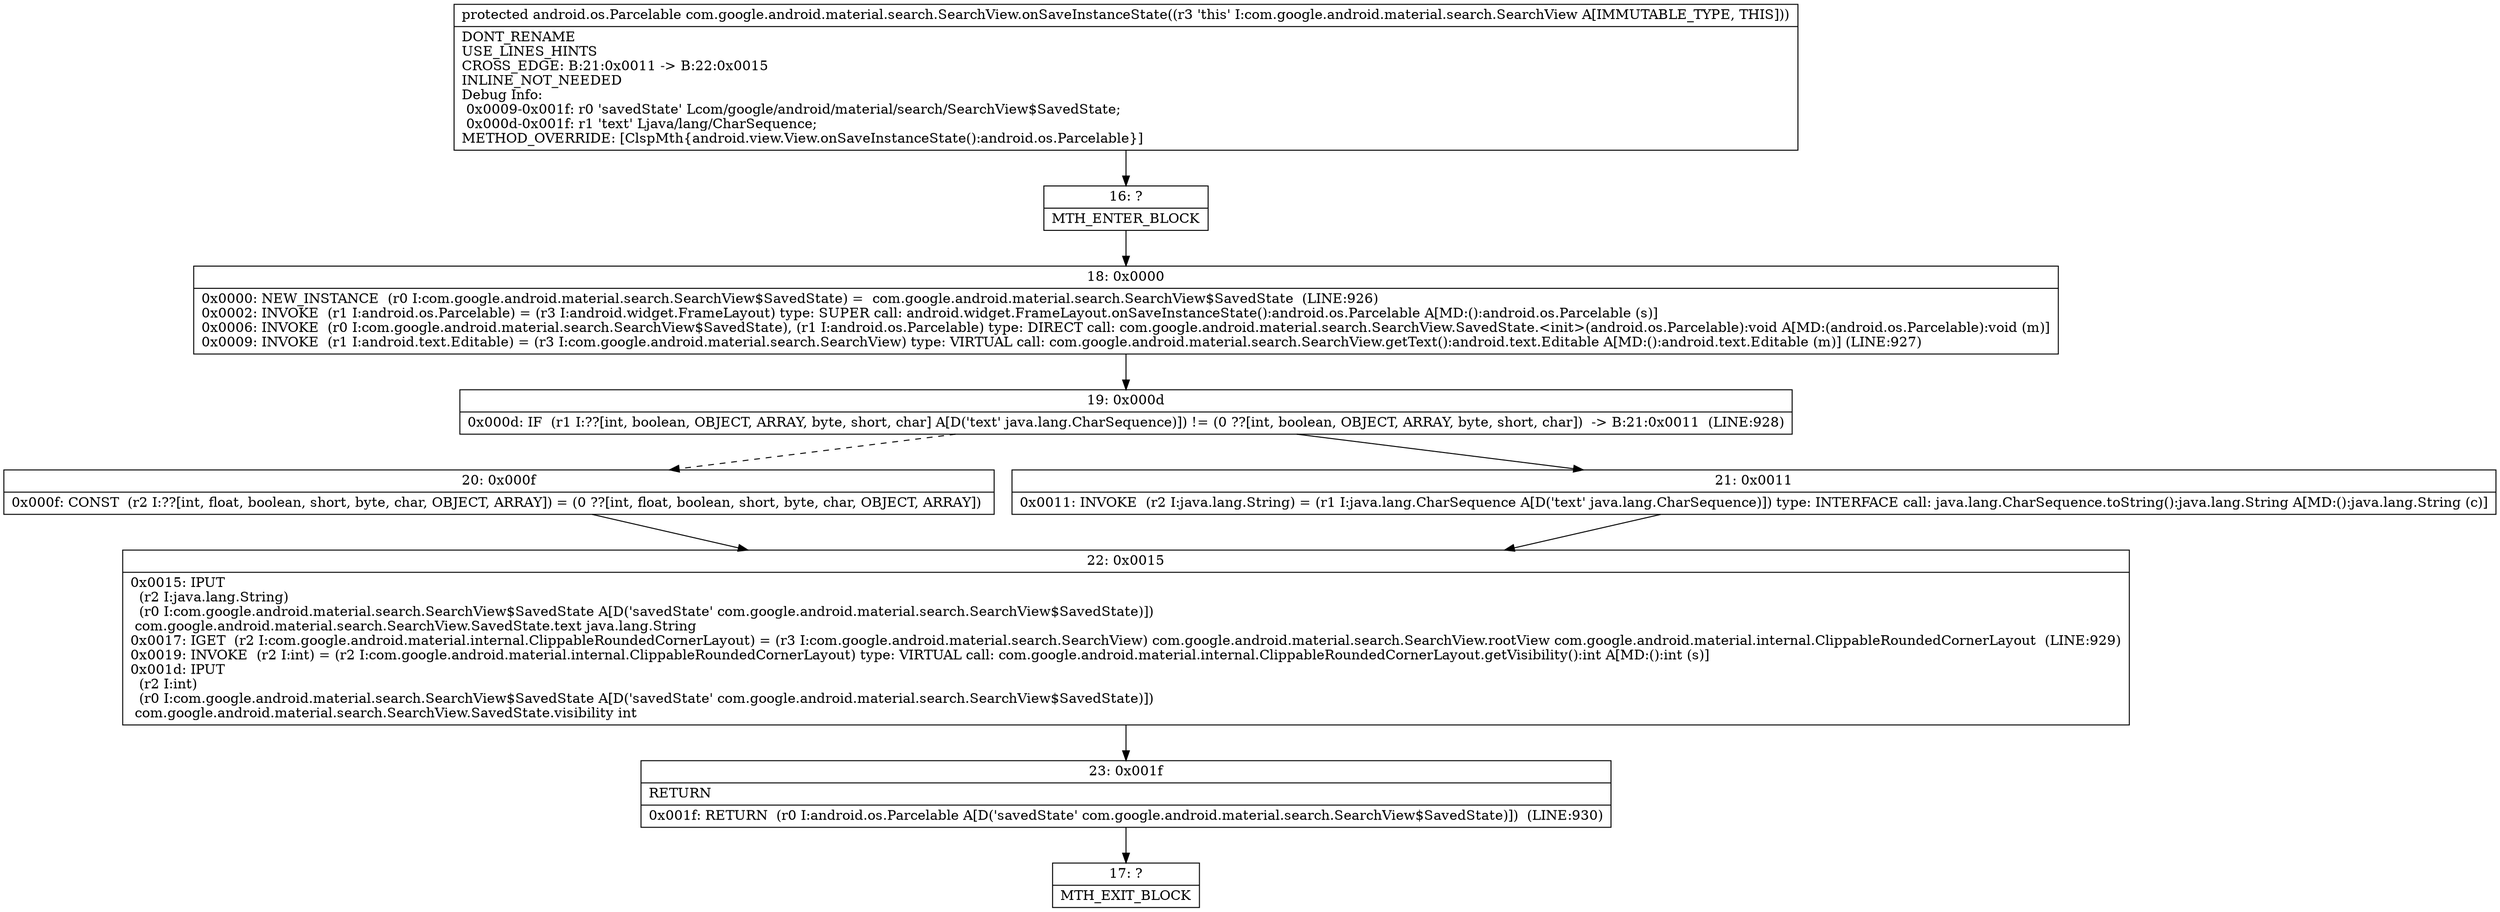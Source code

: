 digraph "CFG forcom.google.android.material.search.SearchView.onSaveInstanceState()Landroid\/os\/Parcelable;" {
Node_16 [shape=record,label="{16\:\ ?|MTH_ENTER_BLOCK\l}"];
Node_18 [shape=record,label="{18\:\ 0x0000|0x0000: NEW_INSTANCE  (r0 I:com.google.android.material.search.SearchView$SavedState) =  com.google.android.material.search.SearchView$SavedState  (LINE:926)\l0x0002: INVOKE  (r1 I:android.os.Parcelable) = (r3 I:android.widget.FrameLayout) type: SUPER call: android.widget.FrameLayout.onSaveInstanceState():android.os.Parcelable A[MD:():android.os.Parcelable (s)]\l0x0006: INVOKE  (r0 I:com.google.android.material.search.SearchView$SavedState), (r1 I:android.os.Parcelable) type: DIRECT call: com.google.android.material.search.SearchView.SavedState.\<init\>(android.os.Parcelable):void A[MD:(android.os.Parcelable):void (m)]\l0x0009: INVOKE  (r1 I:android.text.Editable) = (r3 I:com.google.android.material.search.SearchView) type: VIRTUAL call: com.google.android.material.search.SearchView.getText():android.text.Editable A[MD:():android.text.Editable (m)] (LINE:927)\l}"];
Node_19 [shape=record,label="{19\:\ 0x000d|0x000d: IF  (r1 I:??[int, boolean, OBJECT, ARRAY, byte, short, char] A[D('text' java.lang.CharSequence)]) != (0 ??[int, boolean, OBJECT, ARRAY, byte, short, char])  \-\> B:21:0x0011  (LINE:928)\l}"];
Node_20 [shape=record,label="{20\:\ 0x000f|0x000f: CONST  (r2 I:??[int, float, boolean, short, byte, char, OBJECT, ARRAY]) = (0 ??[int, float, boolean, short, byte, char, OBJECT, ARRAY]) \l}"];
Node_22 [shape=record,label="{22\:\ 0x0015|0x0015: IPUT  \l  (r2 I:java.lang.String)\l  (r0 I:com.google.android.material.search.SearchView$SavedState A[D('savedState' com.google.android.material.search.SearchView$SavedState)])\l com.google.android.material.search.SearchView.SavedState.text java.lang.String \l0x0017: IGET  (r2 I:com.google.android.material.internal.ClippableRoundedCornerLayout) = (r3 I:com.google.android.material.search.SearchView) com.google.android.material.search.SearchView.rootView com.google.android.material.internal.ClippableRoundedCornerLayout  (LINE:929)\l0x0019: INVOKE  (r2 I:int) = (r2 I:com.google.android.material.internal.ClippableRoundedCornerLayout) type: VIRTUAL call: com.google.android.material.internal.ClippableRoundedCornerLayout.getVisibility():int A[MD:():int (s)]\l0x001d: IPUT  \l  (r2 I:int)\l  (r0 I:com.google.android.material.search.SearchView$SavedState A[D('savedState' com.google.android.material.search.SearchView$SavedState)])\l com.google.android.material.search.SearchView.SavedState.visibility int \l}"];
Node_23 [shape=record,label="{23\:\ 0x001f|RETURN\l|0x001f: RETURN  (r0 I:android.os.Parcelable A[D('savedState' com.google.android.material.search.SearchView$SavedState)])  (LINE:930)\l}"];
Node_17 [shape=record,label="{17\:\ ?|MTH_EXIT_BLOCK\l}"];
Node_21 [shape=record,label="{21\:\ 0x0011|0x0011: INVOKE  (r2 I:java.lang.String) = (r1 I:java.lang.CharSequence A[D('text' java.lang.CharSequence)]) type: INTERFACE call: java.lang.CharSequence.toString():java.lang.String A[MD:():java.lang.String (c)]\l}"];
MethodNode[shape=record,label="{protected android.os.Parcelable com.google.android.material.search.SearchView.onSaveInstanceState((r3 'this' I:com.google.android.material.search.SearchView A[IMMUTABLE_TYPE, THIS]))  | DONT_RENAME\lUSE_LINES_HINTS\lCROSS_EDGE: B:21:0x0011 \-\> B:22:0x0015\lINLINE_NOT_NEEDED\lDebug Info:\l  0x0009\-0x001f: r0 'savedState' Lcom\/google\/android\/material\/search\/SearchView$SavedState;\l  0x000d\-0x001f: r1 'text' Ljava\/lang\/CharSequence;\lMETHOD_OVERRIDE: [ClspMth\{android.view.View.onSaveInstanceState():android.os.Parcelable\}]\l}"];
MethodNode -> Node_16;Node_16 -> Node_18;
Node_18 -> Node_19;
Node_19 -> Node_20[style=dashed];
Node_19 -> Node_21;
Node_20 -> Node_22;
Node_22 -> Node_23;
Node_23 -> Node_17;
Node_21 -> Node_22;
}

